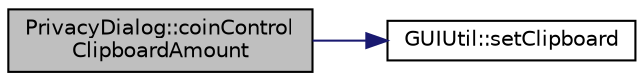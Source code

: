 digraph "PrivacyDialog::coinControlClipboardAmount"
{
  edge [fontname="Helvetica",fontsize="10",labelfontname="Helvetica",labelfontsize="10"];
  node [fontname="Helvetica",fontsize="10",shape=record];
  rankdir="LR";
  Node242 [label="PrivacyDialog::coinControl\lClipboardAmount",height=0.2,width=0.4,color="black", fillcolor="grey75", style="filled", fontcolor="black"];
  Node242 -> Node243 [color="midnightblue",fontsize="10",style="solid",fontname="Helvetica"];
  Node243 [label="GUIUtil::setClipboard",height=0.2,width=0.4,color="black", fillcolor="white", style="filled",URL="$namespace_g_u_i_util.html#aef655b19f129179ca32f11a4d0da1a07"];
}
